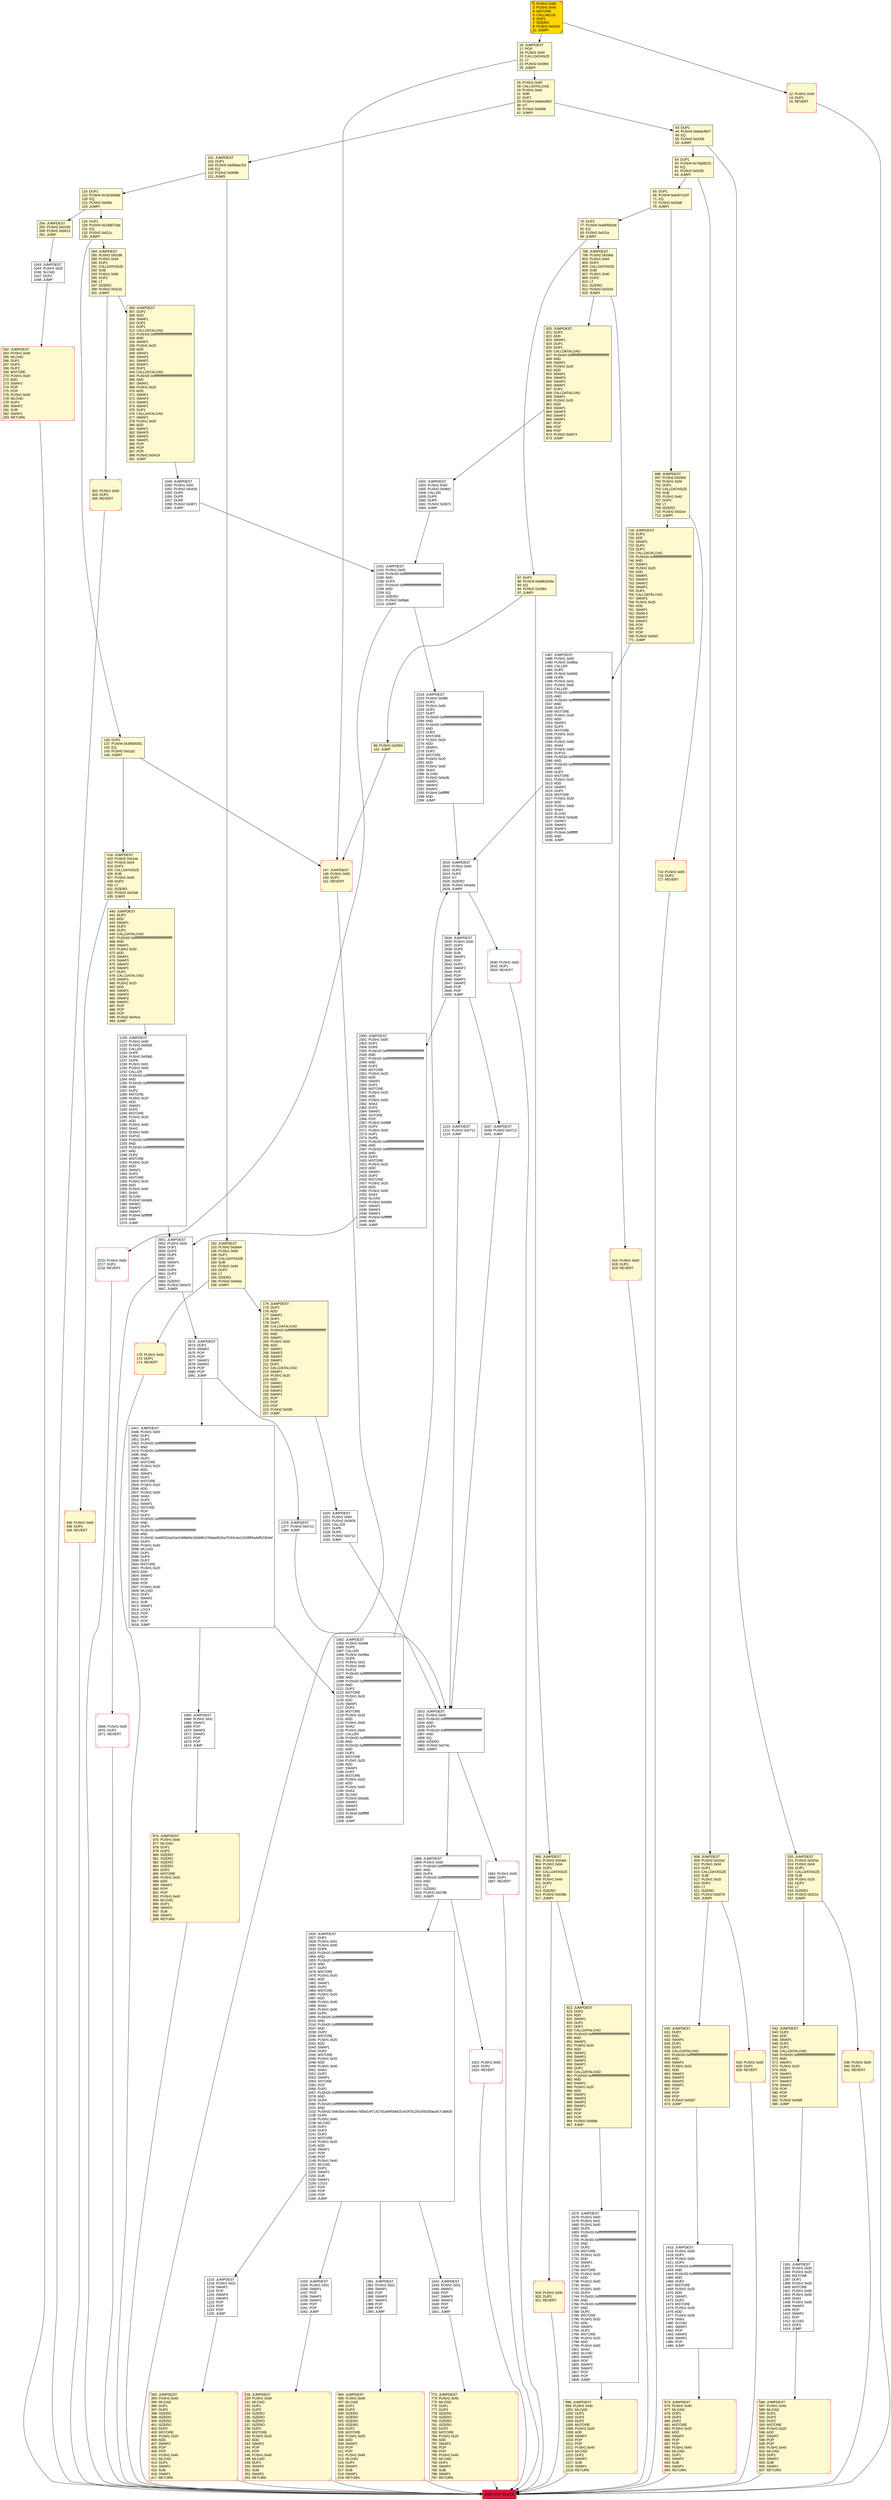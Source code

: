 digraph G {
bgcolor=transparent rankdir=UD;
node [shape=box style=filled color=black fillcolor=white fontname=arial fontcolor=black];
1020 [label="1020: JUMPDEST\l1021: PUSH1 0x00\l1023: PUSH2 0x0409\l1026: CALLER\l1027: DUP5\l1028: DUP5\l1029: PUSH2 0x0712\l1032: JUMP\l" ];
65 [label="65: DUP1\l66: PUSH4 0xa457c2d7\l71: EQ\l72: PUSH2 0x02b8\l75: JUMPI\l" fillcolor=lemonchiffon ];
2215 [label="2215: PUSH1 0x00\l2217: DUP1\l2218: REVERT\l" shape=Msquare color=crimson ];
114 [label="114: DUP1\l115: PUSH4 0x18160ddd\l120: EQ\l121: PUSH2 0x00fe\l124: JUMPI\l" fillcolor=lemonchiffon ];
170 [label="170: PUSH1 0x00\l172: DUP1\l173: REVERT\l" fillcolor=lemonchiffon shape=Msquare color=crimson ];
1226 [label="1226: JUMPDEST\l1227: PUSH1 0x00\l1229: PUSH2 0x0565\l1232: CALLER\l1233: DUP5\l1234: PUSH2 0x0560\l1237: DUP6\l1238: PUSH1 0x01\l1240: PUSH1 0x00\l1242: CALLER\l1243: PUSH20 0xffffffffffffffffffffffffffffffffffffffff\l1264: AND\l1265: PUSH20 0xffffffffffffffffffffffffffffffffffffffff\l1286: AND\l1287: DUP2\l1288: MSTORE\l1289: PUSH1 0x20\l1291: ADD\l1292: SWAP1\l1293: DUP2\l1294: MSTORE\l1295: PUSH1 0x20\l1297: ADD\l1298: PUSH1 0x00\l1300: SHA3\l1301: PUSH1 0x00\l1303: DUP10\l1304: PUSH20 0xffffffffffffffffffffffffffffffffffffffff\l1325: AND\l1326: PUSH20 0xffffffffffffffffffffffffffffffffffffffff\l1347: AND\l1348: DUP2\l1349: MSTORE\l1350: PUSH1 0x20\l1352: ADD\l1353: SWAP1\l1354: DUP2\l1355: MSTORE\l1356: PUSH1 0x20\l1358: ADD\l1359: PUSH1 0x00\l1361: SHA3\l1362: SLOAD\l1363: PUSH2 0x0a5b\l1366: SWAP1\l1367: SWAP2\l1368: SWAP1\l1369: PUSH4 0xffffffff\l1374: AND\l1375: JUMP\l" ];
1675 [label="1675: JUMPDEST\l1676: PUSH1 0x00\l1678: PUSH1 0x01\l1680: PUSH1 0x00\l1682: DUP5\l1683: PUSH20 0xffffffffffffffffffffffffffffffffffffffff\l1704: AND\l1705: PUSH20 0xffffffffffffffffffffffffffffffffffffffff\l1726: AND\l1727: DUP2\l1728: MSTORE\l1729: PUSH1 0x20\l1731: ADD\l1732: SWAP1\l1733: DUP2\l1734: MSTORE\l1735: PUSH1 0x20\l1737: ADD\l1738: PUSH1 0x00\l1740: SHA3\l1741: PUSH1 0x00\l1743: DUP4\l1744: PUSH20 0xffffffffffffffffffffffffffffffffffffffff\l1765: AND\l1766: PUSH20 0xffffffffffffffffffffffffffffffffffffffff\l1787: AND\l1788: DUP2\l1789: MSTORE\l1790: PUSH1 0x20\l1792: ADD\l1793: SWAP1\l1794: DUP2\l1795: MSTORE\l1796: PUSH1 0x20\l1798: ADD\l1799: PUSH1 0x00\l1801: SHA3\l1802: SLOAD\l1803: SWAP1\l1804: POP\l1805: SWAP3\l1806: SWAP2\l1807: POP\l1808: POP\l1809: JUMP\l" ];
1652 [label="1652: JUMPDEST\l1653: PUSH1 0x00\l1655: PUSH2 0x0681\l1658: CALLER\l1659: DUP5\l1660: DUP5\l1661: PUSH2 0x0871\l1664: JUMP\l" ];
1810 [label="1810: JUMPDEST\l1811: PUSH1 0x00\l1813: PUSH20 0xffffffffffffffffffffffffffffffffffffffff\l1834: AND\l1835: DUP3\l1836: PUSH20 0xffffffffffffffffffffffffffffffffffffffff\l1857: AND\l1858: EQ\l1859: ISZERO\l1860: PUSH2 0x074c\l1863: JUMPI\l" ];
2619 [label="2619: JUMPDEST\l2620: PUSH1 0x00\l2622: DUP3\l2623: DUP3\l2624: GT\l2625: ISZERO\l2626: PUSH2 0x0a4a\l2629: JUMPI\l" ];
798 [label="798: JUMPDEST\l799: PUSH2 0x036a\l802: PUSH1 0x04\l804: DUP1\l805: CALLDATASIZE\l806: SUB\l807: PUSH1 0x40\l809: DUP2\l810: LT\l811: ISZERO\l812: PUSH2 0x0334\l815: JUMPI\l" fillcolor=lemonchiffon ];
302 [label="302: PUSH1 0x00\l304: DUP1\l305: REVERT\l" fillcolor=lemonchiffon shape=Msquare color=crimson ];
674 [label="674: JUMPDEST\l675: PUSH1 0x40\l677: MLOAD\l678: DUP1\l679: DUP3\l680: DUP2\l681: MSTORE\l682: PUSH1 0x20\l684: ADD\l685: SWAP2\l686: POP\l687: POP\l688: PUSH1 0x40\l690: MLOAD\l691: DUP1\l692: SWAP2\l693: SUB\l694: SWAP1\l695: RETURN\l" fillcolor=lemonchiffon shape=Msquare color=crimson ];
816 [label="816: PUSH1 0x00\l818: DUP1\l819: REVERT\l" fillcolor=lemonchiffon shape=Msquare color=crimson ];
1415 [label="1415: JUMPDEST\l1416: PUSH1 0x00\l1418: DUP1\l1419: PUSH1 0x00\l1421: DUP4\l1422: PUSH20 0xffffffffffffffffffffffffffffffffffffffff\l1443: AND\l1444: PUSH20 0xffffffffffffffffffffffffffffffffffffffff\l1465: AND\l1466: DUP2\l1467: MSTORE\l1468: PUSH1 0x20\l1470: ADD\l1471: SWAP1\l1472: DUP2\l1473: MSTORE\l1474: PUSH1 0x20\l1476: ADD\l1477: PUSH1 0x00\l1479: SHA3\l1480: SLOAD\l1481: SWAP1\l1482: POP\l1483: SWAP2\l1484: SWAP1\l1485: POP\l1486: JUMP\l" ];
436 [label="436: PUSH1 0x00\l438: DUP1\l439: REVERT\l" fillcolor=lemonchiffon shape=Msquare color=crimson ];
1210 [label="1210: JUMPDEST\l1211: PUSH2 0x0712\l1214: JUMP\l" ];
147 [label="147: JUMPDEST\l148: PUSH1 0x00\l150: DUP1\l151: REVERT\l" fillcolor=lemonchiffon shape=Msquare color=crimson ];
102 [label="102: JUMPDEST\l103: DUP1\l104: PUSH4 0x095ea7b3\l109: EQ\l110: PUSH2 0x0098\l113: JUMPI\l" fillcolor=lemonchiffon ];
0 [label="0: PUSH1 0x80\l2: PUSH1 0x40\l4: MSTORE\l5: CALLVALUE\l6: DUP1\l7: ISZERO\l8: PUSH2 0x0010\l11: JUMPI\l" fillcolor=lemonchiffon shape=Msquare fillcolor=gold ];
284 [label="284: JUMPDEST\l285: PUSH2 0x0188\l288: PUSH1 0x04\l290: DUP1\l291: CALLDATASIZE\l292: SUB\l293: PUSH1 0x60\l295: DUP2\l296: LT\l297: ISZERO\l298: PUSH2 0x0132\l301: JUMPI\l" fillcolor=lemonchiffon ];
43 [label="43: DUP1\l44: PUSH4 0x6ebcf607\l49: EQ\l50: PUSH2 0x0208\l53: JUMPI\l" fillcolor=lemonchiffon ];
2651 [label="2651: JUMPDEST\l2652: PUSH1 0x00\l2654: DUP1\l2655: DUP3\l2656: DUP5\l2657: ADD\l2658: SWAP1\l2659: POP\l2660: DUP4\l2661: DUP2\l2662: LT\l2663: ISZERO\l2664: PUSH2 0x0a70\l2667: JUMPI\l" ];
2634 [label="2634: JUMPDEST\l2635: PUSH1 0x00\l2637: DUP3\l2638: DUP5\l2639: SUB\l2640: SWAP1\l2641: POP\l2642: DUP1\l2643: SWAP2\l2644: POP\l2645: POP\l2646: SWAP3\l2647: SWAP2\l2648: POP\l2649: POP\l2650: JUMP\l" ];
174 [label="174: JUMPDEST\l175: DUP2\l176: ADD\l177: SWAP1\l178: DUP1\l179: DUP1\l180: CALLDATALOAD\l181: PUSH20 0xffffffffffffffffffffffffffffffffffffffff\l202: AND\l203: SWAP1\l204: PUSH1 0x20\l206: ADD\l207: SWAP1\l208: SWAP3\l209: SWAP2\l210: SWAP1\l211: DUP1\l212: CALLDATALOAD\l213: SWAP1\l214: PUSH1 0x20\l216: ADD\l217: SWAP1\l218: SWAP3\l219: SWAP2\l220: SWAP1\l221: POP\l222: POP\l223: POP\l224: PUSH2 0x03fc\l227: JUMP\l" fillcolor=lemonchiffon ];
542 [label="542: JUMPDEST\l543: DUP2\l544: ADD\l545: SWAP1\l546: DUP1\l547: DUP1\l548: CALLDATALOAD\l549: PUSH20 0xffffffffffffffffffffffffffffffffffffffff\l570: AND\l571: SWAP1\l572: PUSH1 0x20\l574: ADD\l575: SWAP1\l576: SWAP3\l577: SWAP2\l578: SWAP1\l579: POP\l580: POP\l581: POP\l582: PUSH2 0x056f\l585: JUMP\l" fillcolor=lemonchiffon ];
2672 [label="2672: JUMPDEST\l2673: DUP1\l2674: SWAP2\l2675: POP\l2676: POP\l2677: SWAP3\l2678: SWAP2\l2679: POP\l2680: POP\l2681: JUMP\l" ];
1033 [label="1033: JUMPDEST\l1034: PUSH1 0x01\l1036: SWAP1\l1037: POP\l1038: SWAP3\l1039: SWAP2\l1040: POP\l1041: POP\l1042: JUMP\l" ];
1922 [label="1922: PUSH1 0x00\l1924: DUP1\l1925: REVERT\l" shape=Msquare color=crimson ];
630 [label="630: JUMPDEST\l631: DUP2\l632: ADD\l633: SWAP1\l634: DUP1\l635: DUP1\l636: CALLDATALOAD\l637: PUSH20 0xffffffffffffffffffffffffffffffffffffffff\l658: AND\l659: SWAP1\l660: PUSH1 0x20\l662: ADD\l663: SWAP1\l664: SWAP3\l665: SWAP2\l666: SWAP1\l667: POP\l668: POP\l669: POP\l670: PUSH2 0x0587\l673: JUMP\l" fillcolor=lemonchiffon ];
125 [label="125: DUP1\l126: PUSH4 0x23b872dd\l131: EQ\l132: PUSH2 0x011c\l135: JUMPI\l" fillcolor=lemonchiffon ];
418 [label="418: JUMPDEST\l419: PUSH2 0x01ee\l422: PUSH1 0x04\l424: DUP1\l425: CALLDATASIZE\l426: SUB\l427: PUSH1 0x40\l429: DUP2\l430: LT\l431: ISZERO\l432: PUSH2 0x01b8\l435: JUMPI\l" fillcolor=lemonchiffon ];
1665 [label="1665: JUMPDEST\l1666: PUSH1 0x01\l1668: SWAP1\l1669: POP\l1670: SWAP3\l1671: SWAP2\l1672: POP\l1673: POP\l1674: JUMP\l" ];
12 [label="12: PUSH1 0x00\l14: DUP1\l15: REVERT\l" fillcolor=lemonchiffon shape=Msquare color=crimson ];
2300 [label="2300: JUMPDEST\l2301: PUSH1 0x00\l2303: DUP1\l2304: DUP6\l2305: PUSH20 0xffffffffffffffffffffffffffffffffffffffff\l2326: AND\l2327: PUSH20 0xffffffffffffffffffffffffffffffffffffffff\l2348: AND\l2349: DUP2\l2350: MSTORE\l2351: PUSH1 0x20\l2353: ADD\l2354: SWAP1\l2355: DUP2\l2356: MSTORE\l2357: PUSH1 0x20\l2359: ADD\l2360: PUSH1 0x00\l2362: SHA3\l2363: DUP2\l2364: SWAP1\l2365: SSTORE\l2366: POP\l2367: PUSH2 0x098f\l2370: DUP2\l2371: PUSH1 0x00\l2373: DUP1\l2374: DUP6\l2375: PUSH20 0xffffffffffffffffffffffffffffffffffffffff\l2396: AND\l2397: PUSH20 0xffffffffffffffffffffffffffffffffffffffff\l2418: AND\l2419: DUP2\l2420: MSTORE\l2421: PUSH1 0x20\l2423: ADD\l2424: SWAP1\l2425: DUP2\l2426: MSTORE\l2427: PUSH1 0x20\l2429: ADD\l2430: PUSH1 0x00\l2432: SHA3\l2433: SLOAD\l2434: PUSH2 0x0a5b\l2437: SWAP1\l2438: SWAP2\l2439: SWAP1\l2440: PUSH4 0xffffffff\l2445: AND\l2446: JUMP\l" ];
152 [label="152: JUMPDEST\l153: PUSH2 0x00e4\l156: PUSH1 0x04\l158: DUP1\l159: CALLDATASIZE\l160: SUB\l161: PUSH1 0x40\l163: DUP2\l164: LT\l165: ISZERO\l166: PUSH2 0x00ae\l169: JUMPI\l" fillcolor=lemonchiffon ];
392 [label="392: JUMPDEST\l393: PUSH1 0x40\l395: MLOAD\l396: DUP1\l397: DUP3\l398: ISZERO\l399: ISZERO\l400: ISZERO\l401: ISZERO\l402: DUP2\l403: MSTORE\l404: PUSH1 0x20\l406: ADD\l407: SWAP2\l408: POP\l409: POP\l410: PUSH1 0x40\l412: MLOAD\l413: DUP1\l414: SWAP2\l415: SUB\l416: SWAP1\l417: RETURN\l" fillcolor=lemonchiffon shape=Msquare color=crimson ];
1391 [label="1391: JUMPDEST\l1392: PUSH1 0x00\l1394: PUSH1 0x20\l1396: MSTORE\l1397: DUP1\l1398: PUSH1 0x00\l1400: MSTORE\l1401: PUSH1 0x40\l1403: PUSH1 0x00\l1405: SHA3\l1406: PUSH1 0x00\l1408: SWAP2\l1409: POP\l1410: SWAP1\l1411: POP\l1412: SLOAD\l1413: DUP2\l1414: JUMP\l" ];
262 [label="262: JUMPDEST\l263: PUSH1 0x40\l265: MLOAD\l266: DUP1\l267: DUP3\l268: DUP2\l269: MSTORE\l270: PUSH1 0x20\l272: ADD\l273: SWAP2\l274: POP\l275: POP\l276: PUSH1 0x40\l278: MLOAD\l279: DUP1\l280: SWAP2\l281: SUB\l282: SWAP1\l283: RETURN\l" fillcolor=lemonchiffon shape=Msquare color=crimson ];
918 [label="918: PUSH1 0x00\l920: DUP1\l921: REVERT\l" fillcolor=lemonchiffon shape=Msquare color=crimson ];
608 [label="608: JUMPDEST\l609: PUSH2 0x02a2\l612: PUSH1 0x04\l614: DUP1\l615: CALLDATASIZE\l616: SUB\l617: PUSH1 0x20\l619: DUP2\l620: LT\l621: ISZERO\l622: PUSH2 0x0276\l625: JUMPI\l" fillcolor=lemonchiffon ];
772 [label="772: JUMPDEST\l773: PUSH1 0x40\l775: MLOAD\l776: DUP1\l777: DUP3\l778: ISZERO\l779: ISZERO\l780: ISZERO\l781: ISZERO\l782: DUP2\l783: MSTORE\l784: PUSH1 0x20\l786: ADD\l787: SWAP2\l788: POP\l789: POP\l790: PUSH1 0x40\l792: MLOAD\l793: DUP1\l794: SWAP2\l795: SUB\l796: SWAP1\l797: RETURN\l" fillcolor=lemonchiffon shape=Msquare color=crimson ];
1215 [label="1215: JUMPDEST\l1216: PUSH1 0x01\l1218: SWAP1\l1219: POP\l1220: SWAP4\l1221: SWAP3\l1222: POP\l1223: POP\l1224: POP\l1225: JUMP\l" ];
820 [label="820: JUMPDEST\l821: DUP2\l822: ADD\l823: SWAP1\l824: DUP1\l825: DUP1\l826: CALLDATALOAD\l827: PUSH20 0xffffffffffffffffffffffffffffffffffffffff\l848: AND\l849: SWAP1\l850: PUSH1 0x20\l852: ADD\l853: SWAP1\l854: SWAP3\l855: SWAP2\l856: SWAP1\l857: DUP1\l858: CALLDATALOAD\l859: SWAP1\l860: PUSH1 0x20\l862: ADD\l863: SWAP1\l864: SWAP3\l865: SWAP2\l866: SWAP1\l867: POP\l868: POP\l869: POP\l870: PUSH2 0x0674\l873: JUMP\l" fillcolor=lemonchiffon ];
538 [label="538: PUSH1 0x00\l540: DUP1\l541: REVERT\l" fillcolor=lemonchiffon shape=Msquare color=crimson ];
306 [label="306: JUMPDEST\l307: DUP2\l308: ADD\l309: SWAP1\l310: DUP1\l311: DUP1\l312: CALLDATALOAD\l313: PUSH20 0xffffffffffffffffffffffffffffffffffffffff\l334: AND\l335: SWAP1\l336: PUSH1 0x20\l338: ADD\l339: SWAP1\l340: SWAP3\l341: SWAP2\l342: SWAP1\l343: DUP1\l344: CALLDATALOAD\l345: PUSH20 0xffffffffffffffffffffffffffffffffffffffff\l366: AND\l367: SWAP1\l368: PUSH1 0x20\l370: ADD\l371: SWAP1\l372: SWAP3\l373: SWAP2\l374: SWAP1\l375: DUP1\l376: CALLDATALOAD\l377: SWAP1\l378: PUSH1 0x20\l380: ADD\l381: SWAP1\l382: SWAP3\l383: SWAP2\l384: SWAP1\l385: POP\l386: POP\l387: POP\l388: PUSH2 0x0419\l391: JUMP\l" fillcolor=lemonchiffon ];
922 [label="922: JUMPDEST\l923: DUP2\l924: ADD\l925: SWAP1\l926: DUP1\l927: DUP1\l928: CALLDATALOAD\l929: PUSH20 0xffffffffffffffffffffffffffffffffffffffff\l950: AND\l951: SWAP1\l952: PUSH1 0x20\l954: ADD\l955: SWAP1\l956: SWAP3\l957: SWAP2\l958: SWAP1\l959: DUP1\l960: CALLDATALOAD\l961: PUSH20 0xffffffffffffffffffffffffffffffffffffffff\l982: AND\l983: SWAP1\l984: PUSH1 0x20\l986: ADD\l987: SWAP1\l988: SWAP3\l989: SWAP2\l990: SWAP1\l991: POP\l992: POP\l993: POP\l994: PUSH2 0x068b\l997: JUMP\l" fillcolor=lemonchiffon ];
1642 [label="1642: JUMPDEST\l1643: PUSH1 0x01\l1645: SWAP1\l1646: POP\l1647: SWAP3\l1648: SWAP2\l1649: POP\l1650: POP\l1651: JUMP\l" ];
136 [label="136: DUP1\l137: PUSH4 0x39509351\l142: EQ\l143: PUSH2 0x01a2\l146: JUMPI\l" fillcolor=lemonchiffon ];
2161 [label="2161: JUMPDEST\l2162: PUSH1 0x00\l2164: PUSH20 0xffffffffffffffffffffffffffffffffffffffff\l2185: AND\l2186: DUP3\l2187: PUSH20 0xffffffffffffffffffffffffffffffffffffffff\l2208: AND\l2209: EQ\l2210: ISZERO\l2211: PUSH2 0x08ab\l2214: JUMPI\l" ];
2447 [label="2447: JUMPDEST\l2448: PUSH1 0x00\l2450: DUP1\l2451: DUP5\l2452: PUSH20 0xffffffffffffffffffffffffffffffffffffffff\l2473: AND\l2474: PUSH20 0xffffffffffffffffffffffffffffffffffffffff\l2495: AND\l2496: DUP2\l2497: MSTORE\l2498: PUSH1 0x20\l2500: ADD\l2501: SWAP1\l2502: DUP2\l2503: MSTORE\l2504: PUSH1 0x20\l2506: ADD\l2507: PUSH1 0x00\l2509: SHA3\l2510: DUP2\l2511: SWAP1\l2512: SSTORE\l2513: POP\l2514: DUP2\l2515: PUSH20 0xffffffffffffffffffffffffffffffffffffffff\l2536: AND\l2537: DUP4\l2538: PUSH20 0xffffffffffffffffffffffffffffffffffffffff\l2559: AND\l2560: PUSH32 0xddf252ad1be2c89b69c2b068fc378daa952ba7f163c4a11628f55a4df523b3ef\l2593: DUP4\l2594: PUSH1 0x40\l2596: MLOAD\l2597: DUP1\l2598: DUP3\l2599: DUP2\l2600: MSTORE\l2601: PUSH1 0x20\l2603: ADD\l2604: SWAP2\l2605: POP\l2606: POP\l2607: PUSH1 0x40\l2609: MLOAD\l2610: DUP1\l2611: SWAP2\l2612: SUB\l2613: SWAP1\l2614: LOG3\l2615: POP\l2616: POP\l2617: POP\l2618: JUMP\l" ];
1637 [label="1637: JUMPDEST\l1638: PUSH2 0x0712\l1641: JUMP\l" ];
54 [label="54: DUP1\l55: PUSH4 0x70a08231\l60: EQ\l61: PUSH2 0x0260\l64: JUMPI\l" fillcolor=lemonchiffon ];
76 [label="76: DUP1\l77: PUSH4 0xa9059cbb\l82: EQ\l83: PUSH2 0x031e\l86: JUMPI\l" fillcolor=lemonchiffon ];
2668 [label="2668: PUSH1 0x00\l2670: DUP1\l2671: REVERT\l" shape=Msquare color=crimson ];
718 [label="718: JUMPDEST\l719: DUP2\l720: ADD\l721: SWAP1\l722: DUP1\l723: DUP1\l724: CALLDATALOAD\l725: PUSH20 0xffffffffffffffffffffffffffffffffffffffff\l746: AND\l747: SWAP1\l748: PUSH1 0x20\l750: ADD\l751: SWAP1\l752: SWAP3\l753: SWAP2\l754: SWAP1\l755: DUP1\l756: CALLDATALOAD\l757: SWAP1\l758: PUSH1 0x20\l760: ADD\l761: SWAP1\l762: SWAP3\l763: SWAP2\l764: SWAP1\l765: POP\l766: POP\l767: POP\l768: PUSH2 0x05cf\l771: JUMP\l" fillcolor=lemonchiffon ];
1381 [label="1381: JUMPDEST\l1382: PUSH1 0x01\l1384: SWAP1\l1385: POP\l1386: SWAP3\l1387: SWAP2\l1388: POP\l1389: POP\l1390: JUMP\l" ];
1376 [label="1376: JUMPDEST\l1377: PUSH2 0x0712\l1380: JUMP\l" ];
520 [label="520: JUMPDEST\l521: PUSH2 0x024a\l524: PUSH1 0x04\l526: DUP1\l527: CALLDATASIZE\l528: SUB\l529: PUSH1 0x20\l531: DUP2\l532: LT\l533: ISZERO\l534: PUSH2 0x021e\l537: JUMPI\l" fillcolor=lemonchiffon ];
494 [label="494: JUMPDEST\l495: PUSH1 0x40\l497: MLOAD\l498: DUP1\l499: DUP3\l500: ISZERO\l501: ISZERO\l502: ISZERO\l503: ISZERO\l504: DUP2\l505: MSTORE\l506: PUSH1 0x20\l508: ADD\l509: SWAP2\l510: POP\l511: POP\l512: PUSH1 0x40\l514: MLOAD\l515: DUP1\l516: SWAP2\l517: SUB\l518: SWAP1\l519: RETURN\l" fillcolor=lemonchiffon shape=Msquare color=crimson ];
626 [label="626: PUSH1 0x00\l628: DUP1\l629: REVERT\l" fillcolor=lemonchiffon shape=Msquare color=crimson ];
998 [label="998: JUMPDEST\l999: PUSH1 0x40\l1001: MLOAD\l1002: DUP1\l1003: DUP3\l1004: DUP2\l1005: MSTORE\l1006: PUSH1 0x20\l1008: ADD\l1009: SWAP2\l1010: POP\l1011: POP\l1012: PUSH1 0x40\l1014: MLOAD\l1015: DUP1\l1016: SWAP2\l1017: SUB\l1018: SWAP1\l1019: RETURN\l" fillcolor=lemonchiffon shape=Msquare color=crimson ];
874 [label="874: JUMPDEST\l875: PUSH1 0x40\l877: MLOAD\l878: DUP1\l879: DUP3\l880: ISZERO\l881: ISZERO\l882: ISZERO\l883: ISZERO\l884: DUP2\l885: MSTORE\l886: PUSH1 0x20\l888: ADD\l889: SWAP2\l890: POP\l891: POP\l892: PUSH1 0x40\l894: MLOAD\l895: DUP1\l896: SWAP2\l897: SUB\l898: SWAP1\l899: RETURN\l" fillcolor=lemonchiffon shape=Msquare color=crimson ];
228 [label="228: JUMPDEST\l229: PUSH1 0x40\l231: MLOAD\l232: DUP1\l233: DUP3\l234: ISZERO\l235: ISZERO\l236: ISZERO\l237: ISZERO\l238: DUP2\l239: MSTORE\l240: PUSH1 0x20\l242: ADD\l243: SWAP2\l244: POP\l245: POP\l246: PUSH1 0x40\l248: MLOAD\l249: DUP1\l250: SWAP2\l251: SUB\l252: SWAP1\l253: RETURN\l" fillcolor=lemonchiffon shape=Msquare color=crimson ];
696 [label="696: JUMPDEST\l697: PUSH2 0x0304\l700: PUSH1 0x04\l702: DUP1\l703: CALLDATASIZE\l704: SUB\l705: PUSH1 0x40\l707: DUP2\l708: LT\l709: ISZERO\l710: PUSH2 0x02ce\l713: JUMPI\l" fillcolor=lemonchiffon ];
2630 [label="2630: PUSH1 0x00\l2632: DUP1\l2633: REVERT\l" shape=Msquare color=crimson ];
87 [label="87: DUP1\l88: PUSH4 0xdd62ed3e\l93: EQ\l94: PUSH2 0x0384\l97: JUMPI\l" fillcolor=lemonchiffon ];
900 [label="900: JUMPDEST\l901: PUSH2 0x03e6\l904: PUSH1 0x04\l906: DUP1\l907: CALLDATASIZE\l908: SUB\l909: PUSH1 0x40\l911: DUP2\l912: LT\l913: ISZERO\l914: PUSH2 0x039a\l917: JUMPI\l" fillcolor=lemonchiffon ];
1864 [label="1864: PUSH1 0x00\l1866: DUP1\l1867: REVERT\l" shape=Msquare color=crimson ];
254 [label="254: JUMPDEST\l255: PUSH2 0x0106\l258: PUSH2 0x0413\l261: JUMP\l" fillcolor=lemonchiffon ];
1062 [label="1062: JUMPDEST\l1063: PUSH2 0x04bf\l1066: DUP5\l1067: CALLER\l1068: PUSH2 0x04ba\l1071: DUP6\l1072: PUSH1 0x01\l1074: PUSH1 0x00\l1076: DUP11\l1077: PUSH20 0xffffffffffffffffffffffffffffffffffffffff\l1098: AND\l1099: PUSH20 0xffffffffffffffffffffffffffffffffffffffff\l1120: AND\l1121: DUP2\l1122: MSTORE\l1123: PUSH1 0x20\l1125: ADD\l1126: SWAP1\l1127: DUP2\l1128: MSTORE\l1129: PUSH1 0x20\l1131: ADD\l1132: PUSH1 0x00\l1134: SHA3\l1135: PUSH1 0x00\l1137: CALLER\l1138: PUSH20 0xffffffffffffffffffffffffffffffffffffffff\l1159: AND\l1160: PUSH20 0xffffffffffffffffffffffffffffffffffffffff\l1181: AND\l1182: DUP2\l1183: MSTORE\l1184: PUSH1 0x20\l1186: ADD\l1187: SWAP1\l1188: DUP2\l1189: MSTORE\l1190: PUSH1 0x20\l1192: ADD\l1193: PUSH1 0x00\l1195: SHA3\l1196: SLOAD\l1197: PUSH2 0x0a3b\l1200: SWAP1\l1201: SWAP2\l1202: SWAP1\l1203: PUSH4 0xffffffff\l1208: AND\l1209: JUMP\l" ];
714 [label="714: PUSH1 0x00\l716: DUP1\l717: REVERT\l" fillcolor=lemonchiffon shape=Msquare color=crimson ];
98 [label="98: PUSH2 0x0093\l101: JUMP\l" fillcolor=lemonchiffon ];
16 [label="16: JUMPDEST\l17: POP\l18: PUSH1 0x04\l20: CALLDATASIZE\l21: LT\l22: PUSH2 0x0093\l25: JUMPI\l" fillcolor=lemonchiffon ];
1043 [label="1043: JUMPDEST\l1044: PUSH1 0x02\l1046: SLOAD\l1047: DUP2\l1048: JUMP\l" ];
440 [label="440: JUMPDEST\l441: DUP2\l442: ADD\l443: SWAP1\l444: DUP1\l445: DUP1\l446: CALLDATALOAD\l447: PUSH20 0xffffffffffffffffffffffffffffffffffffffff\l468: AND\l469: SWAP1\l470: PUSH1 0x20\l472: ADD\l473: SWAP1\l474: SWAP3\l475: SWAP2\l476: SWAP1\l477: DUP1\l478: CALLDATALOAD\l479: SWAP1\l480: PUSH1 0x20\l482: ADD\l483: SWAP1\l484: SWAP3\l485: SWAP2\l486: SWAP1\l487: POP\l488: POP\l489: POP\l490: PUSH2 0x04ca\l493: JUMP\l" fillcolor=lemonchiffon ];
2219 [label="2219: JUMPDEST\l2220: PUSH2 0x08fc\l2223: DUP2\l2224: PUSH1 0x00\l2226: DUP1\l2227: DUP7\l2228: PUSH20 0xffffffffffffffffffffffffffffffffffffffff\l2249: AND\l2250: PUSH20 0xffffffffffffffffffffffffffffffffffffffff\l2271: AND\l2272: DUP2\l2273: MSTORE\l2274: PUSH1 0x20\l2276: ADD\l2277: SWAP1\l2278: DUP2\l2279: MSTORE\l2280: PUSH1 0x20\l2282: ADD\l2283: PUSH1 0x00\l2285: SHA3\l2286: SLOAD\l2287: PUSH2 0x0a3b\l2290: SWAP1\l2291: SWAP2\l2292: SWAP1\l2293: PUSH4 0xffffffff\l2298: AND\l2299: JUMP\l" ];
1049 [label="1049: JUMPDEST\l1050: PUSH1 0x00\l1052: PUSH2 0x0426\l1055: DUP5\l1056: DUP5\l1057: DUP5\l1058: PUSH2 0x0871\l1061: JUMP\l" ];
1868 [label="1868: JUMPDEST\l1869: PUSH1 0x00\l1871: PUSH20 0xffffffffffffffffffffffffffffffffffffffff\l1892: AND\l1893: DUP4\l1894: PUSH20 0xffffffffffffffffffffffffffffffffffffffff\l1915: AND\l1916: EQ\l1917: ISZERO\l1918: PUSH2 0x0786\l1921: JUMPI\l" ];
586 [label="586: JUMPDEST\l587: PUSH1 0x40\l589: MLOAD\l590: DUP1\l591: DUP3\l592: DUP2\l593: MSTORE\l594: PUSH1 0x20\l596: ADD\l597: SWAP2\l598: POP\l599: POP\l600: PUSH1 0x40\l602: MLOAD\l603: DUP1\l604: SWAP2\l605: SUB\l606: SWAP1\l607: RETURN\l" fillcolor=lemonchiffon shape=Msquare color=crimson ];
1487 [label="1487: JUMPDEST\l1488: PUSH1 0x00\l1490: PUSH2 0x066a\l1493: CALLER\l1494: DUP5\l1495: PUSH2 0x0665\l1498: DUP6\l1499: PUSH1 0x01\l1501: PUSH1 0x00\l1503: CALLER\l1504: PUSH20 0xffffffffffffffffffffffffffffffffffffffff\l1525: AND\l1526: PUSH20 0xffffffffffffffffffffffffffffffffffffffff\l1547: AND\l1548: DUP2\l1549: MSTORE\l1550: PUSH1 0x20\l1552: ADD\l1553: SWAP1\l1554: DUP2\l1555: MSTORE\l1556: PUSH1 0x20\l1558: ADD\l1559: PUSH1 0x00\l1561: SHA3\l1562: PUSH1 0x00\l1564: DUP10\l1565: PUSH20 0xffffffffffffffffffffffffffffffffffffffff\l1586: AND\l1587: PUSH20 0xffffffffffffffffffffffffffffffffffffffff\l1608: AND\l1609: DUP2\l1610: MSTORE\l1611: PUSH1 0x20\l1613: ADD\l1614: SWAP1\l1615: DUP2\l1616: MSTORE\l1617: PUSH1 0x20\l1619: ADD\l1620: PUSH1 0x00\l1622: SHA3\l1623: SLOAD\l1624: PUSH2 0x0a3b\l1627: SWAP1\l1628: SWAP2\l1629: SWAP1\l1630: PUSH4 0xffffffff\l1635: AND\l1636: JUMP\l" ];
2682 [label="2682: EXIT BLOCK\l" fillcolor=crimson ];
26 [label="26: PUSH1 0x00\l28: CALLDATALOAD\l29: PUSH1 0xe0\l31: SHR\l32: DUP1\l33: PUSH4 0x6ebcf607\l38: GT\l39: PUSH2 0x0066\l42: JUMPI\l" fillcolor=lemonchiffon ];
1926 [label="1926: JUMPDEST\l1927: DUP1\l1928: PUSH1 0x01\l1930: PUSH1 0x00\l1932: DUP6\l1933: PUSH20 0xffffffffffffffffffffffffffffffffffffffff\l1954: AND\l1955: PUSH20 0xffffffffffffffffffffffffffffffffffffffff\l1976: AND\l1977: DUP2\l1978: MSTORE\l1979: PUSH1 0x20\l1981: ADD\l1982: SWAP1\l1983: DUP2\l1984: MSTORE\l1985: PUSH1 0x20\l1987: ADD\l1988: PUSH1 0x00\l1990: SHA3\l1991: PUSH1 0x00\l1993: DUP5\l1994: PUSH20 0xffffffffffffffffffffffffffffffffffffffff\l2015: AND\l2016: PUSH20 0xffffffffffffffffffffffffffffffffffffffff\l2037: AND\l2038: DUP2\l2039: MSTORE\l2040: PUSH1 0x20\l2042: ADD\l2043: SWAP1\l2044: DUP2\l2045: MSTORE\l2046: PUSH1 0x20\l2048: ADD\l2049: PUSH1 0x00\l2051: SHA3\l2052: DUP2\l2053: SWAP1\l2054: SSTORE\l2055: POP\l2056: DUP2\l2057: PUSH20 0xffffffffffffffffffffffffffffffffffffffff\l2078: AND\l2079: DUP4\l2080: PUSH20 0xffffffffffffffffffffffffffffffffffffffff\l2101: AND\l2102: PUSH32 0x8c5be1e5ebec7d5bd14f71427d1e84f3dd0314c0f7b2291e5b200ac8c7c3b925\l2135: DUP4\l2136: PUSH1 0x40\l2138: MLOAD\l2139: DUP1\l2140: DUP3\l2141: DUP2\l2142: MSTORE\l2143: PUSH1 0x20\l2145: ADD\l2146: SWAP2\l2147: POP\l2148: POP\l2149: PUSH1 0x40\l2151: MLOAD\l2152: DUP1\l2153: SWAP2\l2154: SUB\l2155: SWAP1\l2156: LOG3\l2157: POP\l2158: POP\l2159: POP\l2160: JUMP\l" ];
87 -> 900;
1415 -> 674;
696 -> 714;
1215 -> 392;
1020 -> 1810;
2634 -> 1210;
714 -> 2682;
2619 -> 2634;
1210 -> 1810;
1381 -> 494;
102 -> 114;
608 -> 630;
798 -> 816;
2447 -> 1062;
102 -> 152;
284 -> 306;
152 -> 174;
900 -> 922;
2634 -> 2300;
114 -> 125;
874 -> 2682;
998 -> 2682;
1926 -> 1381;
418 -> 436;
2161 -> 2219;
798 -> 820;
820 -> 1652;
1049 -> 2161;
1926 -> 1642;
772 -> 2682;
76 -> 798;
1926 -> 1215;
65 -> 76;
922 -> 1675;
918 -> 2682;
1391 -> 586;
1652 -> 2161;
1868 -> 1922;
2672 -> 2447;
43 -> 54;
2651 -> 2668;
1675 -> 998;
1922 -> 2682;
1926 -> 1033;
900 -> 918;
114 -> 254;
2447 -> 1665;
1062 -> 2619;
136 -> 418;
520 -> 538;
26 -> 102;
608 -> 626;
674 -> 2682;
436 -> 2682;
170 -> 2682;
0 -> 16;
1487 -> 2619;
1810 -> 1868;
98 -> 147;
1033 -> 228;
1665 -> 874;
2215 -> 2682;
586 -> 2682;
87 -> 98;
254 -> 1043;
2651 -> 2672;
1868 -> 1926;
16 -> 26;
1864 -> 2682;
284 -> 302;
1226 -> 2651;
174 -> 1020;
2630 -> 2682;
228 -> 2682;
76 -> 87;
494 -> 2682;
542 -> 1391;
626 -> 2682;
2300 -> 2651;
696 -> 718;
0 -> 12;
630 -> 1415;
718 -> 1487;
2668 -> 2682;
152 -> 170;
125 -> 284;
538 -> 2682;
1376 -> 1810;
1637 -> 1810;
2161 -> 2215;
43 -> 520;
54 -> 65;
306 -> 1049;
392 -> 2682;
262 -> 2682;
520 -> 542;
2634 -> 1637;
2672 -> 1376;
136 -> 147;
12 -> 2682;
418 -> 440;
1043 -> 262;
125 -> 136;
26 -> 43;
65 -> 696;
1810 -> 1864;
2619 -> 2630;
816 -> 2682;
147 -> 2682;
54 -> 608;
302 -> 2682;
16 -> 147;
1642 -> 772;
440 -> 1226;
2219 -> 2619;
}
